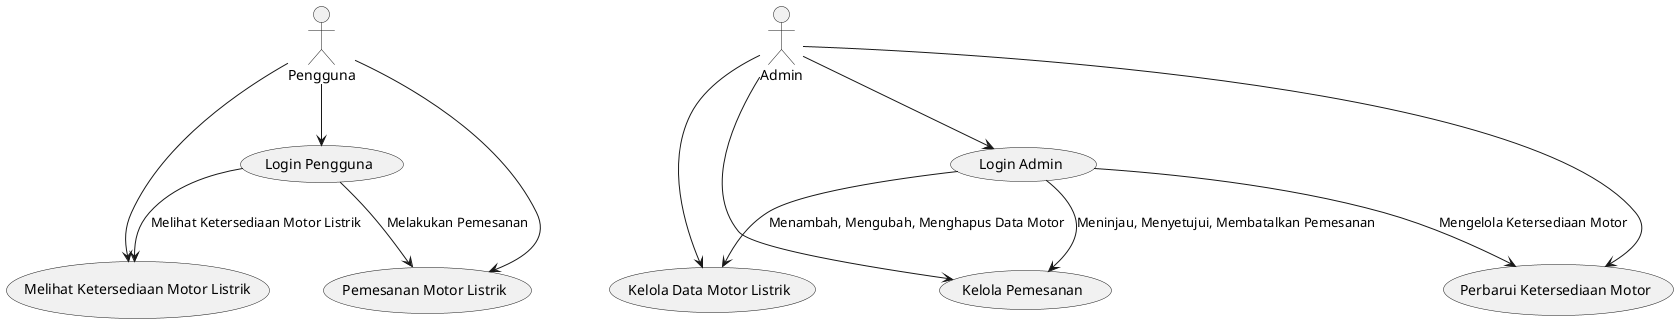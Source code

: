 @startuml MotorListrikUseCase
actor Pengguna
actor Admin

usecase "Melihat Ketersediaan Motor Listrik" as UC1
usecase "Pemesanan Motor Listrik" as UC2
usecase "Login Pengguna" as UC3
usecase "Login Admin" as UC4
usecase "Kelola Data Motor Listrik" as UC5
usecase "Perbarui Ketersediaan Motor" as UC6
usecase "Kelola Pemesanan" as UC7

Pengguna --> UC3
Admin --> UC4
Pengguna --> UC1
Pengguna --> UC2
Admin --> UC5
Admin --> UC6
Admin --> UC7

UC3 --> UC1: Melihat Ketersediaan Motor Listrik
UC3 --> UC2: Melakukan Pemesanan
UC4 --> UC5: Menambah, Mengubah, Menghapus Data Motor
UC4 --> UC6: Mengelola Ketersediaan Motor
UC4 --> UC7: Meninjau, Menyetujui, Membatalkan Pemesanan
@enduml